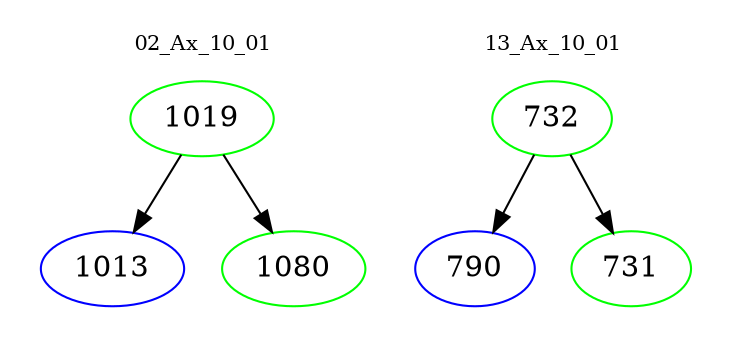 digraph{
subgraph cluster_0 {
color = white
label = "02_Ax_10_01";
fontsize=10;
T0_1019 [label="1019", color="green"]
T0_1019 -> T0_1013 [color="black"]
T0_1013 [label="1013", color="blue"]
T0_1019 -> T0_1080 [color="black"]
T0_1080 [label="1080", color="green"]
}
subgraph cluster_1 {
color = white
label = "13_Ax_10_01";
fontsize=10;
T1_732 [label="732", color="green"]
T1_732 -> T1_790 [color="black"]
T1_790 [label="790", color="blue"]
T1_732 -> T1_731 [color="black"]
T1_731 [label="731", color="green"]
}
}
